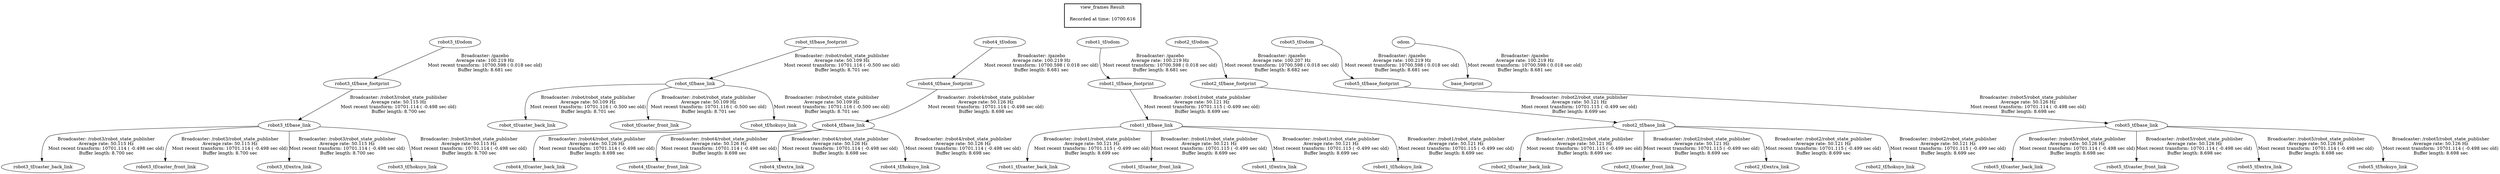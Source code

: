 digraph G {
"robot3_tf/base_footprint" -> "robot3_tf/base_link"[label="Broadcaster: /robot3/robot_state_publisher\nAverage rate: 50.115 Hz\nMost recent transform: 10701.114 ( -0.498 sec old)\nBuffer length: 8.700 sec\n"];
"robot3_tf/odom" -> "robot3_tf/base_footprint"[label="Broadcaster: /gazebo\nAverage rate: 100.219 Hz\nMost recent transform: 10700.598 ( 0.018 sec old)\nBuffer length: 8.681 sec\n"];
"robot3_tf/base_link" -> "robot3_tf/caster_back_link"[label="Broadcaster: /robot3/robot_state_publisher\nAverage rate: 50.115 Hz\nMost recent transform: 10701.114 ( -0.498 sec old)\nBuffer length: 8.700 sec\n"];
"robot3_tf/base_link" -> "robot3_tf/caster_front_link"[label="Broadcaster: /robot3/robot_state_publisher\nAverage rate: 50.115 Hz\nMost recent transform: 10701.114 ( -0.498 sec old)\nBuffer length: 8.700 sec\n"];
"robot3_tf/base_link" -> "robot3_tf/extra_link"[label="Broadcaster: /robot3/robot_state_publisher\nAverage rate: 50.115 Hz\nMost recent transform: 10701.114 ( -0.498 sec old)\nBuffer length: 8.700 sec\n"];
"robot3_tf/base_link" -> "robot3_tf/hokuyo_link"[label="Broadcaster: /robot3/robot_state_publisher\nAverage rate: 50.115 Hz\nMost recent transform: 10701.114 ( -0.498 sec old)\nBuffer length: 8.700 sec\n"];
"robot_tf/base_footprint" -> "robot_tf/base_link"[label="Broadcaster: /robot/robot_state_publisher\nAverage rate: 50.109 Hz\nMost recent transform: 10701.116 ( -0.500 sec old)\nBuffer length: 8.701 sec\n"];
"robot_tf/base_link" -> "robot_tf/caster_back_link"[label="Broadcaster: /robot/robot_state_publisher\nAverage rate: 50.109 Hz\nMost recent transform: 10701.116 ( -0.500 sec old)\nBuffer length: 8.701 sec\n"];
"robot_tf/base_link" -> "robot_tf/caster_front_link"[label="Broadcaster: /robot/robot_state_publisher\nAverage rate: 50.109 Hz\nMost recent transform: 10701.116 ( -0.500 sec old)\nBuffer length: 8.701 sec\n"];
"robot_tf/base_link" -> "robot_tf/hokuyo_link"[label="Broadcaster: /robot/robot_state_publisher\nAverage rate: 50.109 Hz\nMost recent transform: 10701.116 ( -0.500 sec old)\nBuffer length: 8.701 sec\n"];
"robot4_tf/base_footprint" -> "robot4_tf/base_link"[label="Broadcaster: /robot4/robot_state_publisher\nAverage rate: 50.126 Hz\nMost recent transform: 10701.114 ( -0.498 sec old)\nBuffer length: 8.698 sec\n"];
"robot4_tf/odom" -> "robot4_tf/base_footprint"[label="Broadcaster: /gazebo\nAverage rate: 100.219 Hz\nMost recent transform: 10700.598 ( 0.018 sec old)\nBuffer length: 8.681 sec\n"];
"robot4_tf/base_link" -> "robot4_tf/caster_back_link"[label="Broadcaster: /robot4/robot_state_publisher\nAverage rate: 50.126 Hz\nMost recent transform: 10701.114 ( -0.498 sec old)\nBuffer length: 8.698 sec\n"];
"robot4_tf/base_link" -> "robot4_tf/caster_front_link"[label="Broadcaster: /robot4/robot_state_publisher\nAverage rate: 50.126 Hz\nMost recent transform: 10701.114 ( -0.498 sec old)\nBuffer length: 8.698 sec\n"];
"robot4_tf/base_link" -> "robot4_tf/extra_link"[label="Broadcaster: /robot4/robot_state_publisher\nAverage rate: 50.126 Hz\nMost recent transform: 10701.114 ( -0.498 sec old)\nBuffer length: 8.698 sec\n"];
"robot4_tf/base_link" -> "robot4_tf/hokuyo_link"[label="Broadcaster: /robot4/robot_state_publisher\nAverage rate: 50.126 Hz\nMost recent transform: 10701.114 ( -0.498 sec old)\nBuffer length: 8.698 sec\n"];
"robot1_tf/base_footprint" -> "robot1_tf/base_link"[label="Broadcaster: /robot1/robot_state_publisher\nAverage rate: 50.121 Hz\nMost recent transform: 10701.115 ( -0.499 sec old)\nBuffer length: 8.699 sec\n"];
"robot1_tf/odom" -> "robot1_tf/base_footprint"[label="Broadcaster: /gazebo\nAverage rate: 100.219 Hz\nMost recent transform: 10700.598 ( 0.018 sec old)\nBuffer length: 8.681 sec\n"];
"robot1_tf/base_link" -> "robot1_tf/caster_back_link"[label="Broadcaster: /robot1/robot_state_publisher\nAverage rate: 50.121 Hz\nMost recent transform: 10701.115 ( -0.499 sec old)\nBuffer length: 8.699 sec\n"];
"robot1_tf/base_link" -> "robot1_tf/caster_front_link"[label="Broadcaster: /robot1/robot_state_publisher\nAverage rate: 50.121 Hz\nMost recent transform: 10701.115 ( -0.499 sec old)\nBuffer length: 8.699 sec\n"];
"robot1_tf/base_link" -> "robot1_tf/extra_link"[label="Broadcaster: /robot1/robot_state_publisher\nAverage rate: 50.121 Hz\nMost recent transform: 10701.115 ( -0.499 sec old)\nBuffer length: 8.699 sec\n"];
"robot1_tf/base_link" -> "robot1_tf/hokuyo_link"[label="Broadcaster: /robot1/robot_state_publisher\nAverage rate: 50.121 Hz\nMost recent transform: 10701.115 ( -0.499 sec old)\nBuffer length: 8.699 sec\n"];
"robot2_tf/odom" -> "robot2_tf/base_footprint"[label="Broadcaster: /gazebo\nAverage rate: 100.207 Hz\nMost recent transform: 10700.598 ( 0.018 sec old)\nBuffer length: 8.682 sec\n"];
"robot5_tf/odom" -> "robot5_tf/base_footprint"[label="Broadcaster: /gazebo\nAverage rate: 100.219 Hz\nMost recent transform: 10700.598 ( 0.018 sec old)\nBuffer length: 8.681 sec\n"];
"odom" -> "base_footprint"[label="Broadcaster: /gazebo\nAverage rate: 100.219 Hz\nMost recent transform: 10700.598 ( 0.018 sec old)\nBuffer length: 8.681 sec\n"];
"robot2_tf/base_footprint" -> "robot2_tf/base_link"[label="Broadcaster: /robot2/robot_state_publisher\nAverage rate: 50.121 Hz\nMost recent transform: 10701.115 ( -0.499 sec old)\nBuffer length: 8.699 sec\n"];
"robot2_tf/base_link" -> "robot2_tf/caster_back_link"[label="Broadcaster: /robot2/robot_state_publisher\nAverage rate: 50.121 Hz\nMost recent transform: 10701.115 ( -0.499 sec old)\nBuffer length: 8.699 sec\n"];
"robot2_tf/base_link" -> "robot2_tf/caster_front_link"[label="Broadcaster: /robot2/robot_state_publisher\nAverage rate: 50.121 Hz\nMost recent transform: 10701.115 ( -0.499 sec old)\nBuffer length: 8.699 sec\n"];
"robot2_tf/base_link" -> "robot2_tf/extra_link"[label="Broadcaster: /robot2/robot_state_publisher\nAverage rate: 50.121 Hz\nMost recent transform: 10701.115 ( -0.499 sec old)\nBuffer length: 8.699 sec\n"];
"robot2_tf/base_link" -> "robot2_tf/hokuyo_link"[label="Broadcaster: /robot2/robot_state_publisher\nAverage rate: 50.121 Hz\nMost recent transform: 10701.115 ( -0.499 sec old)\nBuffer length: 8.699 sec\n"];
"robot5_tf/base_footprint" -> "robot5_tf/base_link"[label="Broadcaster: /robot5/robot_state_publisher\nAverage rate: 50.126 Hz\nMost recent transform: 10701.114 ( -0.498 sec old)\nBuffer length: 8.698 sec\n"];
"robot5_tf/base_link" -> "robot5_tf/caster_back_link"[label="Broadcaster: /robot5/robot_state_publisher\nAverage rate: 50.126 Hz\nMost recent transform: 10701.114 ( -0.498 sec old)\nBuffer length: 8.698 sec\n"];
"robot5_tf/base_link" -> "robot5_tf/caster_front_link"[label="Broadcaster: /robot5/robot_state_publisher\nAverage rate: 50.126 Hz\nMost recent transform: 10701.114 ( -0.498 sec old)\nBuffer length: 8.698 sec\n"];
"robot5_tf/base_link" -> "robot5_tf/extra_link"[label="Broadcaster: /robot5/robot_state_publisher\nAverage rate: 50.126 Hz\nMost recent transform: 10701.114 ( -0.498 sec old)\nBuffer length: 8.698 sec\n"];
"robot5_tf/base_link" -> "robot5_tf/hokuyo_link"[label="Broadcaster: /robot5/robot_state_publisher\nAverage rate: 50.126 Hz\nMost recent transform: 10701.114 ( -0.498 sec old)\nBuffer length: 8.698 sec\n"];
edge [style=invis];
 subgraph cluster_legend { style=bold; color=black; label ="view_frames Result";
"Recorded at time: 10700.616"[ shape=plaintext ] ;
 }->"robot_tf/base_footprint";
edge [style=invis];
 subgraph cluster_legend { style=bold; color=black; label ="view_frames Result";
"Recorded at time: 10700.616"[ shape=plaintext ] ;
 }->"robot2_tf/odom";
edge [style=invis];
 subgraph cluster_legend { style=bold; color=black; label ="view_frames Result";
"Recorded at time: 10700.616"[ shape=plaintext ] ;
 }->"robot4_tf/odom";
edge [style=invis];
 subgraph cluster_legend { style=bold; color=black; label ="view_frames Result";
"Recorded at time: 10700.616"[ shape=plaintext ] ;
 }->"robot5_tf/odom";
edge [style=invis];
 subgraph cluster_legend { style=bold; color=black; label ="view_frames Result";
"Recorded at time: 10700.616"[ shape=plaintext ] ;
 }->"robot3_tf/odom";
edge [style=invis];
 subgraph cluster_legend { style=bold; color=black; label ="view_frames Result";
"Recorded at time: 10700.616"[ shape=plaintext ] ;
 }->"robot1_tf/odom";
edge [style=invis];
 subgraph cluster_legend { style=bold; color=black; label ="view_frames Result";
"Recorded at time: 10700.616"[ shape=plaintext ] ;
 }->"odom";
}